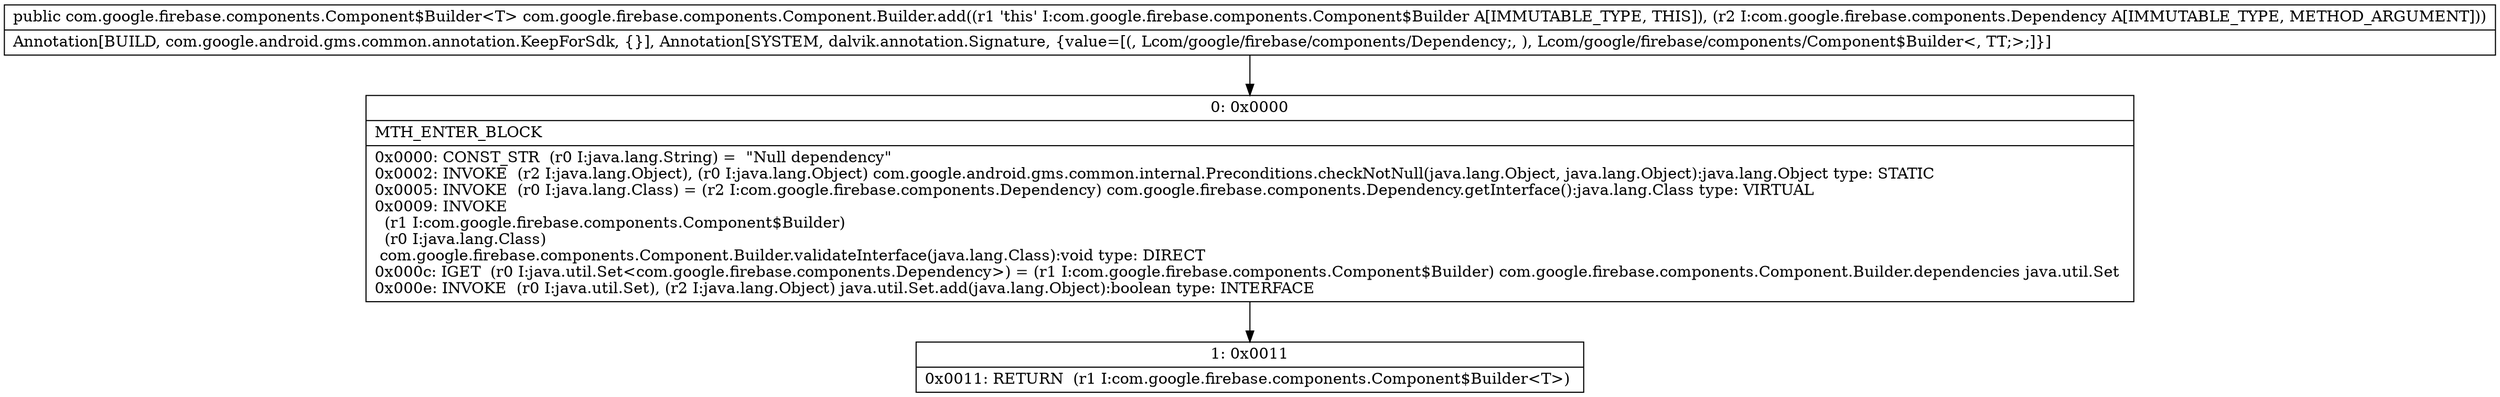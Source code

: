digraph "CFG forcom.google.firebase.components.Component.Builder.add(Lcom\/google\/firebase\/components\/Dependency;)Lcom\/google\/firebase\/components\/Component$Builder;" {
Node_0 [shape=record,label="{0\:\ 0x0000|MTH_ENTER_BLOCK\l|0x0000: CONST_STR  (r0 I:java.lang.String) =  \"Null dependency\" \l0x0002: INVOKE  (r2 I:java.lang.Object), (r0 I:java.lang.Object) com.google.android.gms.common.internal.Preconditions.checkNotNull(java.lang.Object, java.lang.Object):java.lang.Object type: STATIC \l0x0005: INVOKE  (r0 I:java.lang.Class) = (r2 I:com.google.firebase.components.Dependency) com.google.firebase.components.Dependency.getInterface():java.lang.Class type: VIRTUAL \l0x0009: INVOKE  \l  (r1 I:com.google.firebase.components.Component$Builder)\l  (r0 I:java.lang.Class)\l com.google.firebase.components.Component.Builder.validateInterface(java.lang.Class):void type: DIRECT \l0x000c: IGET  (r0 I:java.util.Set\<com.google.firebase.components.Dependency\>) = (r1 I:com.google.firebase.components.Component$Builder) com.google.firebase.components.Component.Builder.dependencies java.util.Set \l0x000e: INVOKE  (r0 I:java.util.Set), (r2 I:java.lang.Object) java.util.Set.add(java.lang.Object):boolean type: INTERFACE \l}"];
Node_1 [shape=record,label="{1\:\ 0x0011|0x0011: RETURN  (r1 I:com.google.firebase.components.Component$Builder\<T\>) \l}"];
MethodNode[shape=record,label="{public com.google.firebase.components.Component$Builder\<T\> com.google.firebase.components.Component.Builder.add((r1 'this' I:com.google.firebase.components.Component$Builder A[IMMUTABLE_TYPE, THIS]), (r2 I:com.google.firebase.components.Dependency A[IMMUTABLE_TYPE, METHOD_ARGUMENT]))  | Annotation[BUILD, com.google.android.gms.common.annotation.KeepForSdk, \{\}], Annotation[SYSTEM, dalvik.annotation.Signature, \{value=[(, Lcom\/google\/firebase\/components\/Dependency;, ), Lcom\/google\/firebase\/components\/Component$Builder\<, TT;\>;]\}]\l}"];
MethodNode -> Node_0;
Node_0 -> Node_1;
}

